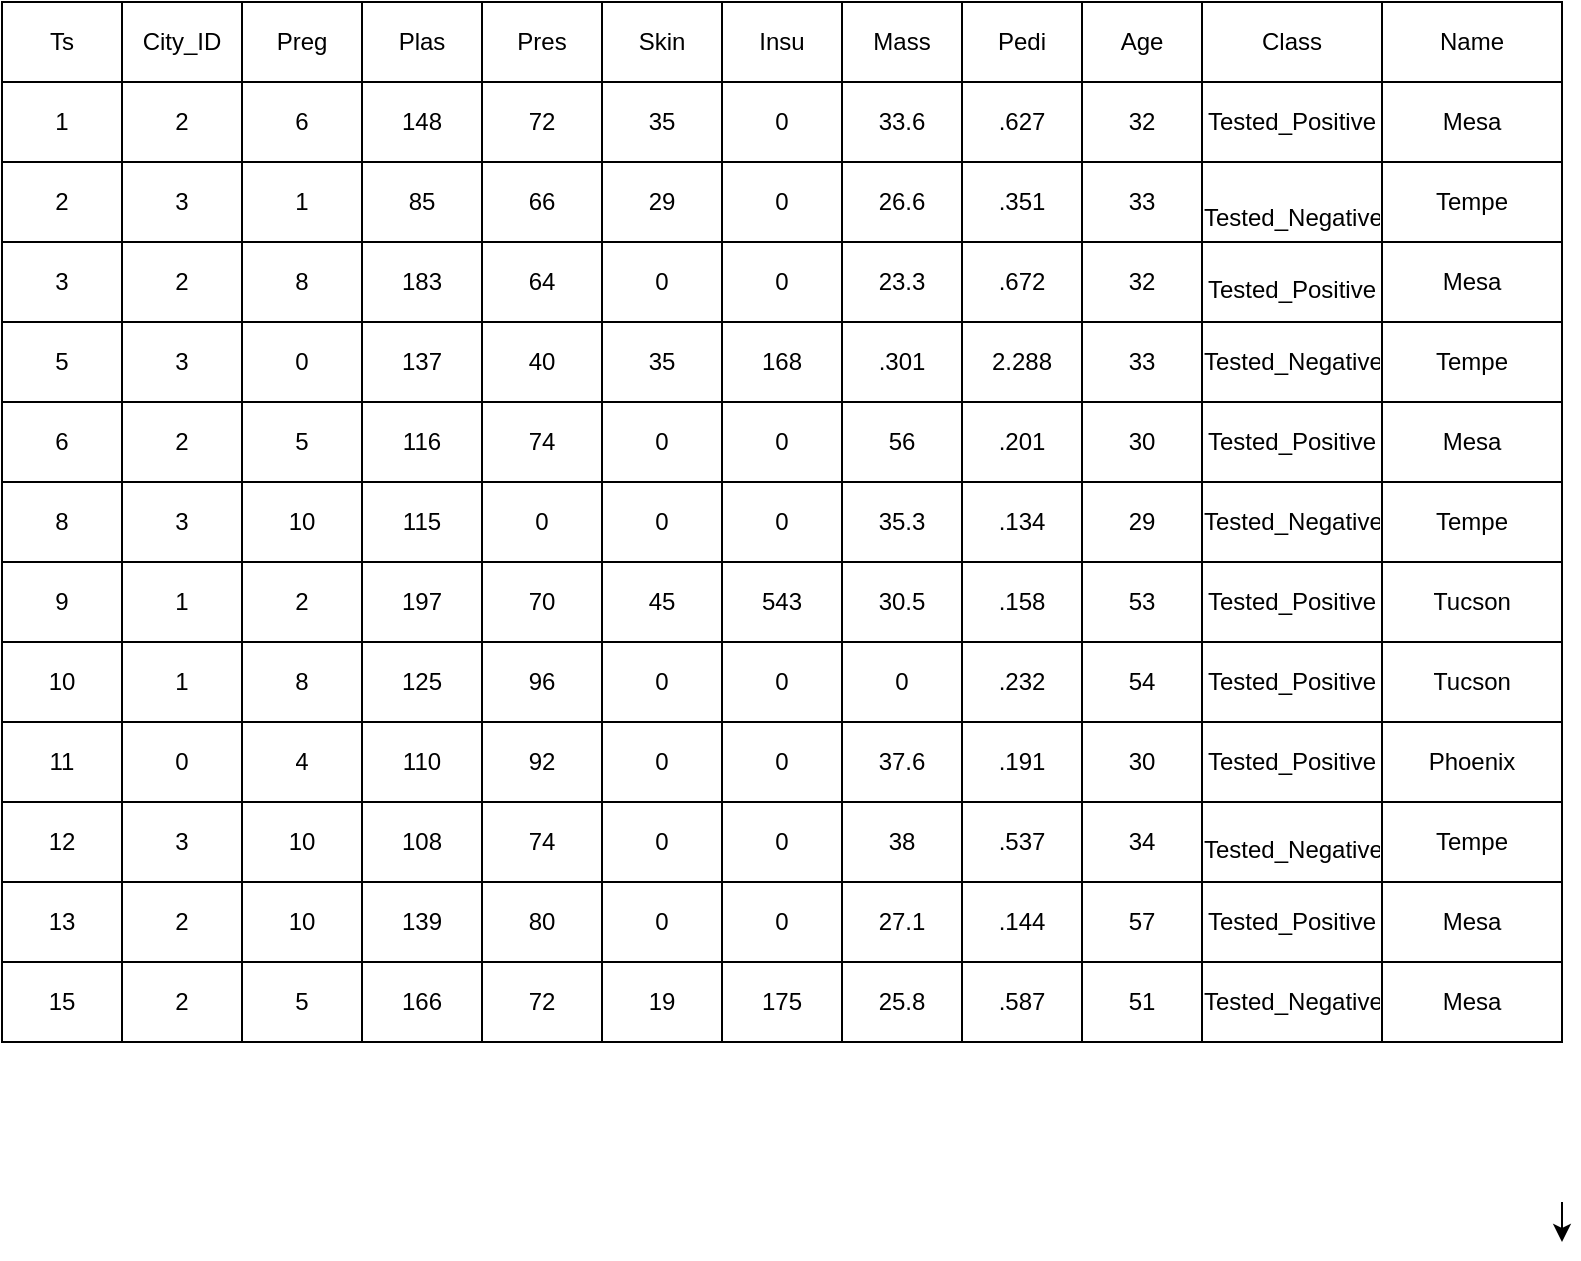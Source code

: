 <mxfile version="13.7.4" type="github">
  <diagram id="6F67V6D0bh5tr_LGvf85" name="Page-1">
    <mxGraphModel dx="1233" dy="1584" grid="1" gridSize="10" guides="1" tooltips="1" connect="1" arrows="1" fold="1" page="1" pageScale="1" pageWidth="850" pageHeight="1100" math="0" shadow="0">
      <root>
        <mxCell id="0" />
        <mxCell id="1" parent="0" />
        <mxCell id="w2Qe7kxGpmMovoDT2d9R-224" value="" style="shape=table;html=1;whiteSpace=wrap;startSize=0;container=1;collapsible=0;childLayout=tableLayout;" vertex="1" parent="1">
          <mxGeometry x="10" y="-130" width="780" height="520" as="geometry" />
        </mxCell>
        <mxCell id="w2Qe7kxGpmMovoDT2d9R-225" value="" style="shape=partialRectangle;html=1;whiteSpace=wrap;collapsible=0;dropTarget=0;pointerEvents=0;fillColor=none;top=0;left=0;bottom=0;right=0;points=[[0,0.5],[1,0.5]];portConstraint=eastwest;" vertex="1" parent="w2Qe7kxGpmMovoDT2d9R-224">
          <mxGeometry width="780" height="40" as="geometry" />
        </mxCell>
        <mxCell id="w2Qe7kxGpmMovoDT2d9R-226" value="Ts" style="shape=partialRectangle;html=1;whiteSpace=wrap;connectable=0;overflow=hidden;fillColor=none;top=0;left=0;bottom=0;right=0;" vertex="1" parent="w2Qe7kxGpmMovoDT2d9R-225">
          <mxGeometry width="60" height="40" as="geometry" />
        </mxCell>
        <mxCell id="w2Qe7kxGpmMovoDT2d9R-227" value="City_ID" style="shape=partialRectangle;html=1;whiteSpace=wrap;connectable=0;overflow=hidden;fillColor=none;top=0;left=0;bottom=0;right=0;" vertex="1" parent="w2Qe7kxGpmMovoDT2d9R-225">
          <mxGeometry x="60" width="60" height="40" as="geometry" />
        </mxCell>
        <mxCell id="w2Qe7kxGpmMovoDT2d9R-228" value="Preg" style="shape=partialRectangle;html=1;whiteSpace=wrap;connectable=0;overflow=hidden;fillColor=none;top=0;left=0;bottom=0;right=0;" vertex="1" parent="w2Qe7kxGpmMovoDT2d9R-225">
          <mxGeometry x="120" width="60" height="40" as="geometry" />
        </mxCell>
        <mxCell id="w2Qe7kxGpmMovoDT2d9R-229" value="Plas" style="shape=partialRectangle;html=1;whiteSpace=wrap;connectable=0;overflow=hidden;fillColor=none;top=0;left=0;bottom=0;right=0;" vertex="1" parent="w2Qe7kxGpmMovoDT2d9R-225">
          <mxGeometry x="180" width="60" height="40" as="geometry" />
        </mxCell>
        <mxCell id="w2Qe7kxGpmMovoDT2d9R-230" value="Pres" style="shape=partialRectangle;html=1;whiteSpace=wrap;connectable=0;overflow=hidden;fillColor=none;top=0;left=0;bottom=0;right=0;" vertex="1" parent="w2Qe7kxGpmMovoDT2d9R-225">
          <mxGeometry x="240" width="60" height="40" as="geometry" />
        </mxCell>
        <mxCell id="w2Qe7kxGpmMovoDT2d9R-231" value="Skin" style="shape=partialRectangle;html=1;whiteSpace=wrap;connectable=0;overflow=hidden;fillColor=none;top=0;left=0;bottom=0;right=0;" vertex="1" parent="w2Qe7kxGpmMovoDT2d9R-225">
          <mxGeometry x="300" width="60" height="40" as="geometry" />
        </mxCell>
        <mxCell id="w2Qe7kxGpmMovoDT2d9R-232" value="Insu" style="shape=partialRectangle;html=1;whiteSpace=wrap;connectable=0;overflow=hidden;fillColor=none;top=0;left=0;bottom=0;right=0;" vertex="1" parent="w2Qe7kxGpmMovoDT2d9R-225">
          <mxGeometry x="360" width="60" height="40" as="geometry" />
        </mxCell>
        <mxCell id="w2Qe7kxGpmMovoDT2d9R-233" value="Mass" style="shape=partialRectangle;html=1;whiteSpace=wrap;connectable=0;overflow=hidden;fillColor=none;top=0;left=0;bottom=0;right=0;" vertex="1" parent="w2Qe7kxGpmMovoDT2d9R-225">
          <mxGeometry x="420" width="60" height="40" as="geometry" />
        </mxCell>
        <mxCell id="w2Qe7kxGpmMovoDT2d9R-234" value="Pedi" style="shape=partialRectangle;html=1;whiteSpace=wrap;connectable=0;overflow=hidden;fillColor=none;top=0;left=0;bottom=0;right=0;" vertex="1" parent="w2Qe7kxGpmMovoDT2d9R-225">
          <mxGeometry x="480" width="60" height="40" as="geometry" />
        </mxCell>
        <mxCell id="w2Qe7kxGpmMovoDT2d9R-235" value="Age" style="shape=partialRectangle;html=1;whiteSpace=wrap;connectable=0;overflow=hidden;fillColor=none;top=0;left=0;bottom=0;right=0;" vertex="1" parent="w2Qe7kxGpmMovoDT2d9R-225">
          <mxGeometry x="540" width="60" height="40" as="geometry" />
        </mxCell>
        <mxCell id="w2Qe7kxGpmMovoDT2d9R-236" value="Class" style="shape=partialRectangle;html=1;whiteSpace=wrap;connectable=0;overflow=hidden;fillColor=none;top=0;left=0;bottom=0;right=0;" vertex="1" parent="w2Qe7kxGpmMovoDT2d9R-225">
          <mxGeometry x="600" width="90" height="40" as="geometry" />
        </mxCell>
        <mxCell id="w2Qe7kxGpmMovoDT2d9R-417" value="Name" style="shape=partialRectangle;html=1;whiteSpace=wrap;connectable=0;overflow=hidden;fillColor=none;top=0;left=0;bottom=0;right=0;" vertex="1" parent="w2Qe7kxGpmMovoDT2d9R-225">
          <mxGeometry x="690" width="90" height="40" as="geometry" />
        </mxCell>
        <mxCell id="w2Qe7kxGpmMovoDT2d9R-249" value="" style="shape=partialRectangle;html=1;whiteSpace=wrap;collapsible=0;dropTarget=0;pointerEvents=0;fillColor=none;top=0;left=0;bottom=0;right=0;points=[[0,0.5],[1,0.5]];portConstraint=eastwest;" vertex="1" parent="w2Qe7kxGpmMovoDT2d9R-224">
          <mxGeometry y="40" width="780" height="40" as="geometry" />
        </mxCell>
        <mxCell id="w2Qe7kxGpmMovoDT2d9R-250" value="1" style="shape=partialRectangle;html=1;whiteSpace=wrap;connectable=0;overflow=hidden;fillColor=none;top=0;left=0;bottom=0;right=0;" vertex="1" parent="w2Qe7kxGpmMovoDT2d9R-249">
          <mxGeometry width="60" height="40" as="geometry" />
        </mxCell>
        <mxCell id="w2Qe7kxGpmMovoDT2d9R-251" value="2" style="shape=partialRectangle;html=1;whiteSpace=wrap;connectable=0;overflow=hidden;fillColor=none;top=0;left=0;bottom=0;right=0;" vertex="1" parent="w2Qe7kxGpmMovoDT2d9R-249">
          <mxGeometry x="60" width="60" height="40" as="geometry" />
        </mxCell>
        <mxCell id="w2Qe7kxGpmMovoDT2d9R-252" value="6" style="shape=partialRectangle;html=1;whiteSpace=wrap;connectable=0;overflow=hidden;fillColor=none;top=0;left=0;bottom=0;right=0;" vertex="1" parent="w2Qe7kxGpmMovoDT2d9R-249">
          <mxGeometry x="120" width="60" height="40" as="geometry" />
        </mxCell>
        <mxCell id="w2Qe7kxGpmMovoDT2d9R-253" value="148" style="shape=partialRectangle;html=1;whiteSpace=wrap;connectable=0;overflow=hidden;fillColor=none;top=0;left=0;bottom=0;right=0;" vertex="1" parent="w2Qe7kxGpmMovoDT2d9R-249">
          <mxGeometry x="180" width="60" height="40" as="geometry" />
        </mxCell>
        <mxCell id="w2Qe7kxGpmMovoDT2d9R-254" value="72" style="shape=partialRectangle;html=1;whiteSpace=wrap;connectable=0;overflow=hidden;fillColor=none;top=0;left=0;bottom=0;right=0;" vertex="1" parent="w2Qe7kxGpmMovoDT2d9R-249">
          <mxGeometry x="240" width="60" height="40" as="geometry" />
        </mxCell>
        <mxCell id="w2Qe7kxGpmMovoDT2d9R-255" value="35" style="shape=partialRectangle;html=1;whiteSpace=wrap;connectable=0;overflow=hidden;fillColor=none;top=0;left=0;bottom=0;right=0;" vertex="1" parent="w2Qe7kxGpmMovoDT2d9R-249">
          <mxGeometry x="300" width="60" height="40" as="geometry" />
        </mxCell>
        <mxCell id="w2Qe7kxGpmMovoDT2d9R-256" value="0" style="shape=partialRectangle;html=1;whiteSpace=wrap;connectable=0;overflow=hidden;fillColor=none;top=0;left=0;bottom=0;right=0;" vertex="1" parent="w2Qe7kxGpmMovoDT2d9R-249">
          <mxGeometry x="360" width="60" height="40" as="geometry" />
        </mxCell>
        <mxCell id="w2Qe7kxGpmMovoDT2d9R-257" value="33.6" style="shape=partialRectangle;html=1;whiteSpace=wrap;connectable=0;overflow=hidden;fillColor=none;top=0;left=0;bottom=0;right=0;" vertex="1" parent="w2Qe7kxGpmMovoDT2d9R-249">
          <mxGeometry x="420" width="60" height="40" as="geometry" />
        </mxCell>
        <mxCell id="w2Qe7kxGpmMovoDT2d9R-258" value=".627" style="shape=partialRectangle;html=1;whiteSpace=wrap;connectable=0;overflow=hidden;fillColor=none;top=0;left=0;bottom=0;right=0;" vertex="1" parent="w2Qe7kxGpmMovoDT2d9R-249">
          <mxGeometry x="480" width="60" height="40" as="geometry" />
        </mxCell>
        <mxCell id="w2Qe7kxGpmMovoDT2d9R-259" value="32" style="shape=partialRectangle;html=1;whiteSpace=wrap;connectable=0;overflow=hidden;fillColor=none;top=0;left=0;bottom=0;right=0;" vertex="1" parent="w2Qe7kxGpmMovoDT2d9R-249">
          <mxGeometry x="540" width="60" height="40" as="geometry" />
        </mxCell>
        <mxCell id="w2Qe7kxGpmMovoDT2d9R-260" value="Tested_Positive" style="shape=partialRectangle;html=1;whiteSpace=wrap;connectable=0;overflow=hidden;fillColor=none;top=0;left=0;bottom=0;right=0;" vertex="1" parent="w2Qe7kxGpmMovoDT2d9R-249">
          <mxGeometry x="600" width="90" height="40" as="geometry" />
        </mxCell>
        <mxCell id="w2Qe7kxGpmMovoDT2d9R-418" value="Mesa" style="shape=partialRectangle;html=1;whiteSpace=wrap;connectable=0;overflow=hidden;fillColor=none;top=0;left=0;bottom=0;right=0;" vertex="1" parent="w2Qe7kxGpmMovoDT2d9R-249">
          <mxGeometry x="690" width="90" height="40" as="geometry" />
        </mxCell>
        <mxCell id="w2Qe7kxGpmMovoDT2d9R-237" value="" style="shape=partialRectangle;html=1;whiteSpace=wrap;collapsible=0;dropTarget=0;pointerEvents=0;fillColor=none;top=0;left=0;bottom=0;right=0;points=[[0,0.5],[1,0.5]];portConstraint=eastwest;" vertex="1" parent="w2Qe7kxGpmMovoDT2d9R-224">
          <mxGeometry y="80" width="780" height="40" as="geometry" />
        </mxCell>
        <mxCell id="w2Qe7kxGpmMovoDT2d9R-238" value="2" style="shape=partialRectangle;html=1;whiteSpace=wrap;connectable=0;overflow=hidden;fillColor=none;top=0;left=0;bottom=0;right=0;" vertex="1" parent="w2Qe7kxGpmMovoDT2d9R-237">
          <mxGeometry width="60" height="40" as="geometry" />
        </mxCell>
        <mxCell id="w2Qe7kxGpmMovoDT2d9R-239" value="3" style="shape=partialRectangle;html=1;whiteSpace=wrap;connectable=0;overflow=hidden;fillColor=none;top=0;left=0;bottom=0;right=0;" vertex="1" parent="w2Qe7kxGpmMovoDT2d9R-237">
          <mxGeometry x="60" width="60" height="40" as="geometry" />
        </mxCell>
        <mxCell id="w2Qe7kxGpmMovoDT2d9R-240" value="1" style="shape=partialRectangle;html=1;whiteSpace=wrap;connectable=0;overflow=hidden;fillColor=none;top=0;left=0;bottom=0;right=0;" vertex="1" parent="w2Qe7kxGpmMovoDT2d9R-237">
          <mxGeometry x="120" width="60" height="40" as="geometry" />
        </mxCell>
        <mxCell id="w2Qe7kxGpmMovoDT2d9R-241" value="85" style="shape=partialRectangle;html=1;whiteSpace=wrap;connectable=0;overflow=hidden;fillColor=none;top=0;left=0;bottom=0;right=0;" vertex="1" parent="w2Qe7kxGpmMovoDT2d9R-237">
          <mxGeometry x="180" width="60" height="40" as="geometry" />
        </mxCell>
        <mxCell id="w2Qe7kxGpmMovoDT2d9R-242" value="66" style="shape=partialRectangle;html=1;whiteSpace=wrap;connectable=0;overflow=hidden;fillColor=none;top=0;left=0;bottom=0;right=0;" vertex="1" parent="w2Qe7kxGpmMovoDT2d9R-237">
          <mxGeometry x="240" width="60" height="40" as="geometry" />
        </mxCell>
        <mxCell id="w2Qe7kxGpmMovoDT2d9R-243" value="29" style="shape=partialRectangle;html=1;whiteSpace=wrap;connectable=0;overflow=hidden;fillColor=none;top=0;left=0;bottom=0;right=0;" vertex="1" parent="w2Qe7kxGpmMovoDT2d9R-237">
          <mxGeometry x="300" width="60" height="40" as="geometry" />
        </mxCell>
        <mxCell id="w2Qe7kxGpmMovoDT2d9R-244" value="0" style="shape=partialRectangle;html=1;whiteSpace=wrap;connectable=0;overflow=hidden;fillColor=none;top=0;left=0;bottom=0;right=0;" vertex="1" parent="w2Qe7kxGpmMovoDT2d9R-237">
          <mxGeometry x="360" width="60" height="40" as="geometry" />
        </mxCell>
        <mxCell id="w2Qe7kxGpmMovoDT2d9R-245" value="26.6" style="shape=partialRectangle;html=1;whiteSpace=wrap;connectable=0;overflow=hidden;fillColor=none;top=0;left=0;bottom=0;right=0;" vertex="1" parent="w2Qe7kxGpmMovoDT2d9R-237">
          <mxGeometry x="420" width="60" height="40" as="geometry" />
        </mxCell>
        <mxCell id="w2Qe7kxGpmMovoDT2d9R-246" value=".351" style="shape=partialRectangle;html=1;whiteSpace=wrap;connectable=0;overflow=hidden;fillColor=none;top=0;left=0;bottom=0;right=0;" vertex="1" parent="w2Qe7kxGpmMovoDT2d9R-237">
          <mxGeometry x="480" width="60" height="40" as="geometry" />
        </mxCell>
        <mxCell id="w2Qe7kxGpmMovoDT2d9R-247" value="33" style="shape=partialRectangle;html=1;whiteSpace=wrap;connectable=0;overflow=hidden;fillColor=none;top=0;left=0;bottom=0;right=0;" vertex="1" parent="w2Qe7kxGpmMovoDT2d9R-237">
          <mxGeometry x="540" width="60" height="40" as="geometry" />
        </mxCell>
        <mxCell id="w2Qe7kxGpmMovoDT2d9R-248" value="&lt;br&gt;Tested_Negative&lt;br&gt;" style="shape=partialRectangle;html=1;whiteSpace=wrap;connectable=0;overflow=hidden;fillColor=none;top=0;left=0;bottom=0;right=0;" vertex="1" parent="w2Qe7kxGpmMovoDT2d9R-237">
          <mxGeometry x="600" width="90" height="40" as="geometry" />
        </mxCell>
        <mxCell id="w2Qe7kxGpmMovoDT2d9R-419" value="Tempe" style="shape=partialRectangle;html=1;whiteSpace=wrap;connectable=0;overflow=hidden;fillColor=none;top=0;left=0;bottom=0;right=0;" vertex="1" parent="w2Qe7kxGpmMovoDT2d9R-237">
          <mxGeometry x="690" width="90" height="40" as="geometry" />
        </mxCell>
        <mxCell id="w2Qe7kxGpmMovoDT2d9R-261" value="" style="shape=partialRectangle;html=1;whiteSpace=wrap;collapsible=0;dropTarget=0;pointerEvents=0;fillColor=none;top=0;left=0;bottom=0;right=0;points=[[0,0.5],[1,0.5]];portConstraint=eastwest;" vertex="1" parent="w2Qe7kxGpmMovoDT2d9R-224">
          <mxGeometry y="120" width="780" height="40" as="geometry" />
        </mxCell>
        <mxCell id="w2Qe7kxGpmMovoDT2d9R-262" value="3" style="shape=partialRectangle;html=1;whiteSpace=wrap;connectable=0;overflow=hidden;fillColor=none;top=0;left=0;bottom=0;right=0;" vertex="1" parent="w2Qe7kxGpmMovoDT2d9R-261">
          <mxGeometry width="60" height="40" as="geometry" />
        </mxCell>
        <mxCell id="w2Qe7kxGpmMovoDT2d9R-263" value="2" style="shape=partialRectangle;html=1;whiteSpace=wrap;connectable=0;overflow=hidden;fillColor=none;top=0;left=0;bottom=0;right=0;" vertex="1" parent="w2Qe7kxGpmMovoDT2d9R-261">
          <mxGeometry x="60" width="60" height="40" as="geometry" />
        </mxCell>
        <mxCell id="w2Qe7kxGpmMovoDT2d9R-264" value="8" style="shape=partialRectangle;html=1;whiteSpace=wrap;connectable=0;overflow=hidden;fillColor=none;top=0;left=0;bottom=0;right=0;" vertex="1" parent="w2Qe7kxGpmMovoDT2d9R-261">
          <mxGeometry x="120" width="60" height="40" as="geometry" />
        </mxCell>
        <mxCell id="w2Qe7kxGpmMovoDT2d9R-265" value="183" style="shape=partialRectangle;html=1;whiteSpace=wrap;connectable=0;overflow=hidden;fillColor=none;top=0;left=0;bottom=0;right=0;" vertex="1" parent="w2Qe7kxGpmMovoDT2d9R-261">
          <mxGeometry x="180" width="60" height="40" as="geometry" />
        </mxCell>
        <mxCell id="w2Qe7kxGpmMovoDT2d9R-266" value="64" style="shape=partialRectangle;html=1;whiteSpace=wrap;connectable=0;overflow=hidden;fillColor=none;top=0;left=0;bottom=0;right=0;" vertex="1" parent="w2Qe7kxGpmMovoDT2d9R-261">
          <mxGeometry x="240" width="60" height="40" as="geometry" />
        </mxCell>
        <mxCell id="w2Qe7kxGpmMovoDT2d9R-267" value="0" style="shape=partialRectangle;html=1;whiteSpace=wrap;connectable=0;overflow=hidden;fillColor=none;top=0;left=0;bottom=0;right=0;" vertex="1" parent="w2Qe7kxGpmMovoDT2d9R-261">
          <mxGeometry x="300" width="60" height="40" as="geometry" />
        </mxCell>
        <mxCell id="w2Qe7kxGpmMovoDT2d9R-268" value="0" style="shape=partialRectangle;html=1;whiteSpace=wrap;connectable=0;overflow=hidden;fillColor=none;top=0;left=0;bottom=0;right=0;" vertex="1" parent="w2Qe7kxGpmMovoDT2d9R-261">
          <mxGeometry x="360" width="60" height="40" as="geometry" />
        </mxCell>
        <mxCell id="w2Qe7kxGpmMovoDT2d9R-269" value="23.3" style="shape=partialRectangle;html=1;whiteSpace=wrap;connectable=0;overflow=hidden;fillColor=none;top=0;left=0;bottom=0;right=0;" vertex="1" parent="w2Qe7kxGpmMovoDT2d9R-261">
          <mxGeometry x="420" width="60" height="40" as="geometry" />
        </mxCell>
        <mxCell id="w2Qe7kxGpmMovoDT2d9R-270" value=".672" style="shape=partialRectangle;html=1;whiteSpace=wrap;connectable=0;overflow=hidden;fillColor=none;top=0;left=0;bottom=0;right=0;" vertex="1" parent="w2Qe7kxGpmMovoDT2d9R-261">
          <mxGeometry x="480" width="60" height="40" as="geometry" />
        </mxCell>
        <mxCell id="w2Qe7kxGpmMovoDT2d9R-271" value="32" style="shape=partialRectangle;html=1;whiteSpace=wrap;connectable=0;overflow=hidden;fillColor=none;top=0;left=0;bottom=0;right=0;" vertex="1" parent="w2Qe7kxGpmMovoDT2d9R-261">
          <mxGeometry x="540" width="60" height="40" as="geometry" />
        </mxCell>
        <mxCell id="w2Qe7kxGpmMovoDT2d9R-272" value="&#xa;Tested_Positive&#xa;&#xa;" style="shape=partialRectangle;html=1;whiteSpace=wrap;connectable=0;overflow=hidden;fillColor=none;top=0;left=0;bottom=0;right=0;" vertex="1" parent="w2Qe7kxGpmMovoDT2d9R-261">
          <mxGeometry x="600" width="90" height="40" as="geometry" />
        </mxCell>
        <mxCell id="w2Qe7kxGpmMovoDT2d9R-420" value="Mesa" style="shape=partialRectangle;html=1;whiteSpace=wrap;connectable=0;overflow=hidden;fillColor=none;top=0;left=0;bottom=0;right=0;" vertex="1" parent="w2Qe7kxGpmMovoDT2d9R-261">
          <mxGeometry x="690" width="90" height="40" as="geometry" />
        </mxCell>
        <mxCell id="w2Qe7kxGpmMovoDT2d9R-273" style="shape=partialRectangle;html=1;whiteSpace=wrap;collapsible=0;dropTarget=0;pointerEvents=0;fillColor=none;top=0;left=0;bottom=0;right=0;points=[[0,0.5],[1,0.5]];portConstraint=eastwest;" vertex="1" parent="w2Qe7kxGpmMovoDT2d9R-224">
          <mxGeometry y="160" width="780" height="40" as="geometry" />
        </mxCell>
        <mxCell id="w2Qe7kxGpmMovoDT2d9R-274" value="5" style="shape=partialRectangle;html=1;whiteSpace=wrap;connectable=0;overflow=hidden;fillColor=none;top=0;left=0;bottom=0;right=0;" vertex="1" parent="w2Qe7kxGpmMovoDT2d9R-273">
          <mxGeometry width="60" height="40" as="geometry" />
        </mxCell>
        <mxCell id="w2Qe7kxGpmMovoDT2d9R-275" value="3" style="shape=partialRectangle;html=1;whiteSpace=wrap;connectable=0;overflow=hidden;fillColor=none;top=0;left=0;bottom=0;right=0;" vertex="1" parent="w2Qe7kxGpmMovoDT2d9R-273">
          <mxGeometry x="60" width="60" height="40" as="geometry" />
        </mxCell>
        <mxCell id="w2Qe7kxGpmMovoDT2d9R-276" value="0" style="shape=partialRectangle;html=1;whiteSpace=wrap;connectable=0;overflow=hidden;fillColor=none;top=0;left=0;bottom=0;right=0;" vertex="1" parent="w2Qe7kxGpmMovoDT2d9R-273">
          <mxGeometry x="120" width="60" height="40" as="geometry" />
        </mxCell>
        <mxCell id="w2Qe7kxGpmMovoDT2d9R-277" value="137" style="shape=partialRectangle;html=1;whiteSpace=wrap;connectable=0;overflow=hidden;fillColor=none;top=0;left=0;bottom=0;right=0;" vertex="1" parent="w2Qe7kxGpmMovoDT2d9R-273">
          <mxGeometry x="180" width="60" height="40" as="geometry" />
        </mxCell>
        <mxCell id="w2Qe7kxGpmMovoDT2d9R-278" value="40" style="shape=partialRectangle;html=1;whiteSpace=wrap;connectable=0;overflow=hidden;fillColor=none;top=0;left=0;bottom=0;right=0;" vertex="1" parent="w2Qe7kxGpmMovoDT2d9R-273">
          <mxGeometry x="240" width="60" height="40" as="geometry" />
        </mxCell>
        <mxCell id="w2Qe7kxGpmMovoDT2d9R-279" value="35" style="shape=partialRectangle;html=1;whiteSpace=wrap;connectable=0;overflow=hidden;fillColor=none;top=0;left=0;bottom=0;right=0;" vertex="1" parent="w2Qe7kxGpmMovoDT2d9R-273">
          <mxGeometry x="300" width="60" height="40" as="geometry" />
        </mxCell>
        <mxCell id="w2Qe7kxGpmMovoDT2d9R-280" value="168" style="shape=partialRectangle;html=1;whiteSpace=wrap;connectable=0;overflow=hidden;fillColor=none;top=0;left=0;bottom=0;right=0;" vertex="1" parent="w2Qe7kxGpmMovoDT2d9R-273">
          <mxGeometry x="360" width="60" height="40" as="geometry" />
        </mxCell>
        <mxCell id="w2Qe7kxGpmMovoDT2d9R-281" value=".301" style="shape=partialRectangle;html=1;whiteSpace=wrap;connectable=0;overflow=hidden;fillColor=none;top=0;left=0;bottom=0;right=0;" vertex="1" parent="w2Qe7kxGpmMovoDT2d9R-273">
          <mxGeometry x="420" width="60" height="40" as="geometry" />
        </mxCell>
        <mxCell id="w2Qe7kxGpmMovoDT2d9R-282" value="2.288" style="shape=partialRectangle;html=1;whiteSpace=wrap;connectable=0;overflow=hidden;fillColor=none;top=0;left=0;bottom=0;right=0;" vertex="1" parent="w2Qe7kxGpmMovoDT2d9R-273">
          <mxGeometry x="480" width="60" height="40" as="geometry" />
        </mxCell>
        <mxCell id="w2Qe7kxGpmMovoDT2d9R-283" value="33" style="shape=partialRectangle;html=1;whiteSpace=wrap;connectable=0;overflow=hidden;fillColor=none;top=0;left=0;bottom=0;right=0;" vertex="1" parent="w2Qe7kxGpmMovoDT2d9R-273">
          <mxGeometry x="540" width="60" height="40" as="geometry" />
        </mxCell>
        <mxCell id="w2Qe7kxGpmMovoDT2d9R-284" value="Tested_Negative" style="shape=partialRectangle;html=1;whiteSpace=wrap;connectable=0;overflow=hidden;fillColor=none;top=0;left=0;bottom=0;right=0;" vertex="1" parent="w2Qe7kxGpmMovoDT2d9R-273">
          <mxGeometry x="600" width="90" height="40" as="geometry" />
        </mxCell>
        <mxCell id="w2Qe7kxGpmMovoDT2d9R-421" value="Tempe" style="shape=partialRectangle;html=1;whiteSpace=wrap;connectable=0;overflow=hidden;fillColor=none;top=0;left=0;bottom=0;right=0;" vertex="1" parent="w2Qe7kxGpmMovoDT2d9R-273">
          <mxGeometry x="690" width="90" height="40" as="geometry" />
        </mxCell>
        <mxCell id="w2Qe7kxGpmMovoDT2d9R-285" style="shape=partialRectangle;html=1;whiteSpace=wrap;collapsible=0;dropTarget=0;pointerEvents=0;fillColor=none;top=0;left=0;bottom=0;right=0;points=[[0,0.5],[1,0.5]];portConstraint=eastwest;" vertex="1" parent="w2Qe7kxGpmMovoDT2d9R-224">
          <mxGeometry y="200" width="780" height="40" as="geometry" />
        </mxCell>
        <mxCell id="w2Qe7kxGpmMovoDT2d9R-286" value="6" style="shape=partialRectangle;html=1;whiteSpace=wrap;connectable=0;overflow=hidden;fillColor=none;top=0;left=0;bottom=0;right=0;" vertex="1" parent="w2Qe7kxGpmMovoDT2d9R-285">
          <mxGeometry width="60" height="40" as="geometry" />
        </mxCell>
        <mxCell id="w2Qe7kxGpmMovoDT2d9R-287" value="2" style="shape=partialRectangle;html=1;whiteSpace=wrap;connectable=0;overflow=hidden;fillColor=none;top=0;left=0;bottom=0;right=0;" vertex="1" parent="w2Qe7kxGpmMovoDT2d9R-285">
          <mxGeometry x="60" width="60" height="40" as="geometry" />
        </mxCell>
        <mxCell id="w2Qe7kxGpmMovoDT2d9R-288" value="5" style="shape=partialRectangle;html=1;whiteSpace=wrap;connectable=0;overflow=hidden;fillColor=none;top=0;left=0;bottom=0;right=0;" vertex="1" parent="w2Qe7kxGpmMovoDT2d9R-285">
          <mxGeometry x="120" width="60" height="40" as="geometry" />
        </mxCell>
        <mxCell id="w2Qe7kxGpmMovoDT2d9R-289" value="116" style="shape=partialRectangle;html=1;whiteSpace=wrap;connectable=0;overflow=hidden;fillColor=none;top=0;left=0;bottom=0;right=0;" vertex="1" parent="w2Qe7kxGpmMovoDT2d9R-285">
          <mxGeometry x="180" width="60" height="40" as="geometry" />
        </mxCell>
        <mxCell id="w2Qe7kxGpmMovoDT2d9R-290" value="74" style="shape=partialRectangle;html=1;whiteSpace=wrap;connectable=0;overflow=hidden;fillColor=none;top=0;left=0;bottom=0;right=0;" vertex="1" parent="w2Qe7kxGpmMovoDT2d9R-285">
          <mxGeometry x="240" width="60" height="40" as="geometry" />
        </mxCell>
        <mxCell id="w2Qe7kxGpmMovoDT2d9R-291" value="0" style="shape=partialRectangle;html=1;whiteSpace=wrap;connectable=0;overflow=hidden;fillColor=none;top=0;left=0;bottom=0;right=0;" vertex="1" parent="w2Qe7kxGpmMovoDT2d9R-285">
          <mxGeometry x="300" width="60" height="40" as="geometry" />
        </mxCell>
        <mxCell id="w2Qe7kxGpmMovoDT2d9R-292" value="0" style="shape=partialRectangle;html=1;whiteSpace=wrap;connectable=0;overflow=hidden;fillColor=none;top=0;left=0;bottom=0;right=0;" vertex="1" parent="w2Qe7kxGpmMovoDT2d9R-285">
          <mxGeometry x="360" width="60" height="40" as="geometry" />
        </mxCell>
        <mxCell id="w2Qe7kxGpmMovoDT2d9R-293" value="56" style="shape=partialRectangle;html=1;whiteSpace=wrap;connectable=0;overflow=hidden;fillColor=none;top=0;left=0;bottom=0;right=0;" vertex="1" parent="w2Qe7kxGpmMovoDT2d9R-285">
          <mxGeometry x="420" width="60" height="40" as="geometry" />
        </mxCell>
        <mxCell id="w2Qe7kxGpmMovoDT2d9R-294" value=".201" style="shape=partialRectangle;html=1;whiteSpace=wrap;connectable=0;overflow=hidden;fillColor=none;top=0;left=0;bottom=0;right=0;" vertex="1" parent="w2Qe7kxGpmMovoDT2d9R-285">
          <mxGeometry x="480" width="60" height="40" as="geometry" />
        </mxCell>
        <mxCell id="w2Qe7kxGpmMovoDT2d9R-295" value="30" style="shape=partialRectangle;html=1;whiteSpace=wrap;connectable=0;overflow=hidden;fillColor=none;top=0;left=0;bottom=0;right=0;" vertex="1" parent="w2Qe7kxGpmMovoDT2d9R-285">
          <mxGeometry x="540" width="60" height="40" as="geometry" />
        </mxCell>
        <mxCell id="w2Qe7kxGpmMovoDT2d9R-296" value="Tested_Positive" style="shape=partialRectangle;html=1;whiteSpace=wrap;connectable=0;overflow=hidden;fillColor=none;top=0;left=0;bottom=0;right=0;" vertex="1" parent="w2Qe7kxGpmMovoDT2d9R-285">
          <mxGeometry x="600" width="90" height="40" as="geometry" />
        </mxCell>
        <mxCell id="w2Qe7kxGpmMovoDT2d9R-422" value="Mesa" style="shape=partialRectangle;html=1;whiteSpace=wrap;connectable=0;overflow=hidden;fillColor=none;top=0;left=0;bottom=0;right=0;" vertex="1" parent="w2Qe7kxGpmMovoDT2d9R-285">
          <mxGeometry x="690" width="90" height="40" as="geometry" />
        </mxCell>
        <mxCell id="w2Qe7kxGpmMovoDT2d9R-297" style="shape=partialRectangle;html=1;whiteSpace=wrap;collapsible=0;dropTarget=0;pointerEvents=0;fillColor=none;top=0;left=0;bottom=0;right=0;points=[[0,0.5],[1,0.5]];portConstraint=eastwest;" vertex="1" parent="w2Qe7kxGpmMovoDT2d9R-224">
          <mxGeometry y="240" width="780" height="40" as="geometry" />
        </mxCell>
        <mxCell id="w2Qe7kxGpmMovoDT2d9R-298" value="8" style="shape=partialRectangle;html=1;whiteSpace=wrap;connectable=0;overflow=hidden;fillColor=none;top=0;left=0;bottom=0;right=0;" vertex="1" parent="w2Qe7kxGpmMovoDT2d9R-297">
          <mxGeometry width="60" height="40" as="geometry" />
        </mxCell>
        <mxCell id="w2Qe7kxGpmMovoDT2d9R-299" value="3" style="shape=partialRectangle;html=1;whiteSpace=wrap;connectable=0;overflow=hidden;fillColor=none;top=0;left=0;bottom=0;right=0;" vertex="1" parent="w2Qe7kxGpmMovoDT2d9R-297">
          <mxGeometry x="60" width="60" height="40" as="geometry" />
        </mxCell>
        <mxCell id="w2Qe7kxGpmMovoDT2d9R-300" value="10" style="shape=partialRectangle;html=1;whiteSpace=wrap;connectable=0;overflow=hidden;fillColor=none;top=0;left=0;bottom=0;right=0;" vertex="1" parent="w2Qe7kxGpmMovoDT2d9R-297">
          <mxGeometry x="120" width="60" height="40" as="geometry" />
        </mxCell>
        <mxCell id="w2Qe7kxGpmMovoDT2d9R-301" value="115" style="shape=partialRectangle;html=1;whiteSpace=wrap;connectable=0;overflow=hidden;fillColor=none;top=0;left=0;bottom=0;right=0;" vertex="1" parent="w2Qe7kxGpmMovoDT2d9R-297">
          <mxGeometry x="180" width="60" height="40" as="geometry" />
        </mxCell>
        <mxCell id="w2Qe7kxGpmMovoDT2d9R-302" value="0" style="shape=partialRectangle;html=1;whiteSpace=wrap;connectable=0;overflow=hidden;fillColor=none;top=0;left=0;bottom=0;right=0;" vertex="1" parent="w2Qe7kxGpmMovoDT2d9R-297">
          <mxGeometry x="240" width="60" height="40" as="geometry" />
        </mxCell>
        <mxCell id="w2Qe7kxGpmMovoDT2d9R-303" value="0" style="shape=partialRectangle;html=1;whiteSpace=wrap;connectable=0;overflow=hidden;fillColor=none;top=0;left=0;bottom=0;right=0;" vertex="1" parent="w2Qe7kxGpmMovoDT2d9R-297">
          <mxGeometry x="300" width="60" height="40" as="geometry" />
        </mxCell>
        <mxCell id="w2Qe7kxGpmMovoDT2d9R-304" value="0" style="shape=partialRectangle;html=1;whiteSpace=wrap;connectable=0;overflow=hidden;fillColor=none;top=0;left=0;bottom=0;right=0;" vertex="1" parent="w2Qe7kxGpmMovoDT2d9R-297">
          <mxGeometry x="360" width="60" height="40" as="geometry" />
        </mxCell>
        <mxCell id="w2Qe7kxGpmMovoDT2d9R-305" value="35.3" style="shape=partialRectangle;html=1;whiteSpace=wrap;connectable=0;overflow=hidden;fillColor=none;top=0;left=0;bottom=0;right=0;" vertex="1" parent="w2Qe7kxGpmMovoDT2d9R-297">
          <mxGeometry x="420" width="60" height="40" as="geometry" />
        </mxCell>
        <mxCell id="w2Qe7kxGpmMovoDT2d9R-306" value=".134" style="shape=partialRectangle;html=1;whiteSpace=wrap;connectable=0;overflow=hidden;fillColor=none;top=0;left=0;bottom=0;right=0;" vertex="1" parent="w2Qe7kxGpmMovoDT2d9R-297">
          <mxGeometry x="480" width="60" height="40" as="geometry" />
        </mxCell>
        <mxCell id="w2Qe7kxGpmMovoDT2d9R-307" value="29" style="shape=partialRectangle;html=1;whiteSpace=wrap;connectable=0;overflow=hidden;fillColor=none;top=0;left=0;bottom=0;right=0;" vertex="1" parent="w2Qe7kxGpmMovoDT2d9R-297">
          <mxGeometry x="540" width="60" height="40" as="geometry" />
        </mxCell>
        <mxCell id="w2Qe7kxGpmMovoDT2d9R-308" value="Tested_Negative" style="shape=partialRectangle;html=1;whiteSpace=wrap;connectable=0;overflow=hidden;fillColor=none;top=0;left=0;bottom=0;right=0;" vertex="1" parent="w2Qe7kxGpmMovoDT2d9R-297">
          <mxGeometry x="600" width="90" height="40" as="geometry" />
        </mxCell>
        <mxCell id="w2Qe7kxGpmMovoDT2d9R-423" value="Tempe" style="shape=partialRectangle;html=1;whiteSpace=wrap;connectable=0;overflow=hidden;fillColor=none;top=0;left=0;bottom=0;right=0;" vertex="1" parent="w2Qe7kxGpmMovoDT2d9R-297">
          <mxGeometry x="690" width="90" height="40" as="geometry" />
        </mxCell>
        <mxCell id="w2Qe7kxGpmMovoDT2d9R-309" style="shape=partialRectangle;html=1;whiteSpace=wrap;collapsible=0;dropTarget=0;pointerEvents=0;fillColor=none;top=0;left=0;bottom=0;right=0;points=[[0,0.5],[1,0.5]];portConstraint=eastwest;" vertex="1" parent="w2Qe7kxGpmMovoDT2d9R-224">
          <mxGeometry y="280" width="780" height="40" as="geometry" />
        </mxCell>
        <mxCell id="w2Qe7kxGpmMovoDT2d9R-310" value="9" style="shape=partialRectangle;html=1;whiteSpace=wrap;connectable=0;overflow=hidden;fillColor=none;top=0;left=0;bottom=0;right=0;" vertex="1" parent="w2Qe7kxGpmMovoDT2d9R-309">
          <mxGeometry width="60" height="40" as="geometry" />
        </mxCell>
        <mxCell id="w2Qe7kxGpmMovoDT2d9R-311" value="1" style="shape=partialRectangle;html=1;whiteSpace=wrap;connectable=0;overflow=hidden;fillColor=none;top=0;left=0;bottom=0;right=0;" vertex="1" parent="w2Qe7kxGpmMovoDT2d9R-309">
          <mxGeometry x="60" width="60" height="40" as="geometry" />
        </mxCell>
        <mxCell id="w2Qe7kxGpmMovoDT2d9R-312" value="2" style="shape=partialRectangle;html=1;whiteSpace=wrap;connectable=0;overflow=hidden;fillColor=none;top=0;left=0;bottom=0;right=0;" vertex="1" parent="w2Qe7kxGpmMovoDT2d9R-309">
          <mxGeometry x="120" width="60" height="40" as="geometry" />
        </mxCell>
        <mxCell id="w2Qe7kxGpmMovoDT2d9R-313" value="197" style="shape=partialRectangle;html=1;whiteSpace=wrap;connectable=0;overflow=hidden;fillColor=none;top=0;left=0;bottom=0;right=0;" vertex="1" parent="w2Qe7kxGpmMovoDT2d9R-309">
          <mxGeometry x="180" width="60" height="40" as="geometry" />
        </mxCell>
        <mxCell id="w2Qe7kxGpmMovoDT2d9R-314" value="70" style="shape=partialRectangle;html=1;whiteSpace=wrap;connectable=0;overflow=hidden;fillColor=none;top=0;left=0;bottom=0;right=0;" vertex="1" parent="w2Qe7kxGpmMovoDT2d9R-309">
          <mxGeometry x="240" width="60" height="40" as="geometry" />
        </mxCell>
        <mxCell id="w2Qe7kxGpmMovoDT2d9R-315" value="45" style="shape=partialRectangle;html=1;whiteSpace=wrap;connectable=0;overflow=hidden;fillColor=none;top=0;left=0;bottom=0;right=0;" vertex="1" parent="w2Qe7kxGpmMovoDT2d9R-309">
          <mxGeometry x="300" width="60" height="40" as="geometry" />
        </mxCell>
        <mxCell id="w2Qe7kxGpmMovoDT2d9R-316" value="543" style="shape=partialRectangle;html=1;whiteSpace=wrap;connectable=0;overflow=hidden;fillColor=none;top=0;left=0;bottom=0;right=0;" vertex="1" parent="w2Qe7kxGpmMovoDT2d9R-309">
          <mxGeometry x="360" width="60" height="40" as="geometry" />
        </mxCell>
        <mxCell id="w2Qe7kxGpmMovoDT2d9R-317" value="30.5" style="shape=partialRectangle;html=1;whiteSpace=wrap;connectable=0;overflow=hidden;fillColor=none;top=0;left=0;bottom=0;right=0;" vertex="1" parent="w2Qe7kxGpmMovoDT2d9R-309">
          <mxGeometry x="420" width="60" height="40" as="geometry" />
        </mxCell>
        <mxCell id="w2Qe7kxGpmMovoDT2d9R-318" value=".158" style="shape=partialRectangle;html=1;whiteSpace=wrap;connectable=0;overflow=hidden;fillColor=none;top=0;left=0;bottom=0;right=0;" vertex="1" parent="w2Qe7kxGpmMovoDT2d9R-309">
          <mxGeometry x="480" width="60" height="40" as="geometry" />
        </mxCell>
        <mxCell id="w2Qe7kxGpmMovoDT2d9R-319" value="53" style="shape=partialRectangle;html=1;whiteSpace=wrap;connectable=0;overflow=hidden;fillColor=none;top=0;left=0;bottom=0;right=0;" vertex="1" parent="w2Qe7kxGpmMovoDT2d9R-309">
          <mxGeometry x="540" width="60" height="40" as="geometry" />
        </mxCell>
        <mxCell id="w2Qe7kxGpmMovoDT2d9R-320" value="Tested_Positive" style="shape=partialRectangle;html=1;whiteSpace=wrap;connectable=0;overflow=hidden;fillColor=none;top=0;left=0;bottom=0;right=0;" vertex="1" parent="w2Qe7kxGpmMovoDT2d9R-309">
          <mxGeometry x="600" width="90" height="40" as="geometry" />
        </mxCell>
        <mxCell id="w2Qe7kxGpmMovoDT2d9R-424" value="Tucson" style="shape=partialRectangle;html=1;whiteSpace=wrap;connectable=0;overflow=hidden;fillColor=none;top=0;left=0;bottom=0;right=0;" vertex="1" parent="w2Qe7kxGpmMovoDT2d9R-309">
          <mxGeometry x="690" width="90" height="40" as="geometry" />
        </mxCell>
        <mxCell id="w2Qe7kxGpmMovoDT2d9R-321" style="shape=partialRectangle;html=1;whiteSpace=wrap;collapsible=0;dropTarget=0;pointerEvents=0;fillColor=none;top=0;left=0;bottom=0;right=0;points=[[0,0.5],[1,0.5]];portConstraint=eastwest;" vertex="1" parent="w2Qe7kxGpmMovoDT2d9R-224">
          <mxGeometry y="320" width="780" height="40" as="geometry" />
        </mxCell>
        <mxCell id="w2Qe7kxGpmMovoDT2d9R-322" value="10" style="shape=partialRectangle;html=1;whiteSpace=wrap;connectable=0;overflow=hidden;fillColor=none;top=0;left=0;bottom=0;right=0;" vertex="1" parent="w2Qe7kxGpmMovoDT2d9R-321">
          <mxGeometry width="60" height="40" as="geometry" />
        </mxCell>
        <mxCell id="w2Qe7kxGpmMovoDT2d9R-323" value="1" style="shape=partialRectangle;html=1;whiteSpace=wrap;connectable=0;overflow=hidden;fillColor=none;top=0;left=0;bottom=0;right=0;" vertex="1" parent="w2Qe7kxGpmMovoDT2d9R-321">
          <mxGeometry x="60" width="60" height="40" as="geometry" />
        </mxCell>
        <mxCell id="w2Qe7kxGpmMovoDT2d9R-324" value="8" style="shape=partialRectangle;html=1;whiteSpace=wrap;connectable=0;overflow=hidden;fillColor=none;top=0;left=0;bottom=0;right=0;" vertex="1" parent="w2Qe7kxGpmMovoDT2d9R-321">
          <mxGeometry x="120" width="60" height="40" as="geometry" />
        </mxCell>
        <mxCell id="w2Qe7kxGpmMovoDT2d9R-325" value="125" style="shape=partialRectangle;html=1;whiteSpace=wrap;connectable=0;overflow=hidden;fillColor=none;top=0;left=0;bottom=0;right=0;" vertex="1" parent="w2Qe7kxGpmMovoDT2d9R-321">
          <mxGeometry x="180" width="60" height="40" as="geometry" />
        </mxCell>
        <mxCell id="w2Qe7kxGpmMovoDT2d9R-326" value="96" style="shape=partialRectangle;html=1;whiteSpace=wrap;connectable=0;overflow=hidden;fillColor=none;top=0;left=0;bottom=0;right=0;" vertex="1" parent="w2Qe7kxGpmMovoDT2d9R-321">
          <mxGeometry x="240" width="60" height="40" as="geometry" />
        </mxCell>
        <mxCell id="w2Qe7kxGpmMovoDT2d9R-327" value="0" style="shape=partialRectangle;html=1;whiteSpace=wrap;connectable=0;overflow=hidden;fillColor=none;top=0;left=0;bottom=0;right=0;" vertex="1" parent="w2Qe7kxGpmMovoDT2d9R-321">
          <mxGeometry x="300" width="60" height="40" as="geometry" />
        </mxCell>
        <mxCell id="w2Qe7kxGpmMovoDT2d9R-328" value="0" style="shape=partialRectangle;html=1;whiteSpace=wrap;connectable=0;overflow=hidden;fillColor=none;top=0;left=0;bottom=0;right=0;" vertex="1" parent="w2Qe7kxGpmMovoDT2d9R-321">
          <mxGeometry x="360" width="60" height="40" as="geometry" />
        </mxCell>
        <mxCell id="w2Qe7kxGpmMovoDT2d9R-329" value="0" style="shape=partialRectangle;html=1;whiteSpace=wrap;connectable=0;overflow=hidden;fillColor=none;top=0;left=0;bottom=0;right=0;" vertex="1" parent="w2Qe7kxGpmMovoDT2d9R-321">
          <mxGeometry x="420" width="60" height="40" as="geometry" />
        </mxCell>
        <mxCell id="w2Qe7kxGpmMovoDT2d9R-330" value=".232" style="shape=partialRectangle;html=1;whiteSpace=wrap;connectable=0;overflow=hidden;fillColor=none;top=0;left=0;bottom=0;right=0;" vertex="1" parent="w2Qe7kxGpmMovoDT2d9R-321">
          <mxGeometry x="480" width="60" height="40" as="geometry" />
        </mxCell>
        <mxCell id="w2Qe7kxGpmMovoDT2d9R-331" value="54" style="shape=partialRectangle;html=1;whiteSpace=wrap;connectable=0;overflow=hidden;fillColor=none;top=0;left=0;bottom=0;right=0;" vertex="1" parent="w2Qe7kxGpmMovoDT2d9R-321">
          <mxGeometry x="540" width="60" height="40" as="geometry" />
        </mxCell>
        <mxCell id="w2Qe7kxGpmMovoDT2d9R-332" value="Tested_Positive" style="shape=partialRectangle;html=1;whiteSpace=wrap;connectable=0;overflow=hidden;fillColor=none;top=0;left=0;bottom=0;right=0;" vertex="1" parent="w2Qe7kxGpmMovoDT2d9R-321">
          <mxGeometry x="600" width="90" height="40" as="geometry" />
        </mxCell>
        <mxCell id="w2Qe7kxGpmMovoDT2d9R-425" value="Tucson" style="shape=partialRectangle;html=1;whiteSpace=wrap;connectable=0;overflow=hidden;fillColor=none;top=0;left=0;bottom=0;right=0;" vertex="1" parent="w2Qe7kxGpmMovoDT2d9R-321">
          <mxGeometry x="690" width="90" height="40" as="geometry" />
        </mxCell>
        <mxCell id="w2Qe7kxGpmMovoDT2d9R-333" style="shape=partialRectangle;html=1;whiteSpace=wrap;collapsible=0;dropTarget=0;pointerEvents=0;fillColor=none;top=0;left=0;bottom=0;right=0;points=[[0,0.5],[1,0.5]];portConstraint=eastwest;" vertex="1" parent="w2Qe7kxGpmMovoDT2d9R-224">
          <mxGeometry y="360" width="780" height="40" as="geometry" />
        </mxCell>
        <mxCell id="w2Qe7kxGpmMovoDT2d9R-334" value="11" style="shape=partialRectangle;html=1;whiteSpace=wrap;connectable=0;overflow=hidden;fillColor=none;top=0;left=0;bottom=0;right=0;" vertex="1" parent="w2Qe7kxGpmMovoDT2d9R-333">
          <mxGeometry width="60" height="40" as="geometry" />
        </mxCell>
        <mxCell id="w2Qe7kxGpmMovoDT2d9R-335" value="0" style="shape=partialRectangle;html=1;whiteSpace=wrap;connectable=0;overflow=hidden;fillColor=none;top=0;left=0;bottom=0;right=0;" vertex="1" parent="w2Qe7kxGpmMovoDT2d9R-333">
          <mxGeometry x="60" width="60" height="40" as="geometry" />
        </mxCell>
        <mxCell id="w2Qe7kxGpmMovoDT2d9R-336" value="4" style="shape=partialRectangle;html=1;whiteSpace=wrap;connectable=0;overflow=hidden;fillColor=none;top=0;left=0;bottom=0;right=0;" vertex="1" parent="w2Qe7kxGpmMovoDT2d9R-333">
          <mxGeometry x="120" width="60" height="40" as="geometry" />
        </mxCell>
        <mxCell id="w2Qe7kxGpmMovoDT2d9R-337" value="110" style="shape=partialRectangle;html=1;whiteSpace=wrap;connectable=0;overflow=hidden;fillColor=none;top=0;left=0;bottom=0;right=0;" vertex="1" parent="w2Qe7kxGpmMovoDT2d9R-333">
          <mxGeometry x="180" width="60" height="40" as="geometry" />
        </mxCell>
        <mxCell id="w2Qe7kxGpmMovoDT2d9R-338" value="92" style="shape=partialRectangle;html=1;whiteSpace=wrap;connectable=0;overflow=hidden;fillColor=none;top=0;left=0;bottom=0;right=0;" vertex="1" parent="w2Qe7kxGpmMovoDT2d9R-333">
          <mxGeometry x="240" width="60" height="40" as="geometry" />
        </mxCell>
        <mxCell id="w2Qe7kxGpmMovoDT2d9R-339" value="0" style="shape=partialRectangle;html=1;whiteSpace=wrap;connectable=0;overflow=hidden;fillColor=none;top=0;left=0;bottom=0;right=0;" vertex="1" parent="w2Qe7kxGpmMovoDT2d9R-333">
          <mxGeometry x="300" width="60" height="40" as="geometry" />
        </mxCell>
        <mxCell id="w2Qe7kxGpmMovoDT2d9R-340" value="0" style="shape=partialRectangle;html=1;whiteSpace=wrap;connectable=0;overflow=hidden;fillColor=none;top=0;left=0;bottom=0;right=0;" vertex="1" parent="w2Qe7kxGpmMovoDT2d9R-333">
          <mxGeometry x="360" width="60" height="40" as="geometry" />
        </mxCell>
        <mxCell id="w2Qe7kxGpmMovoDT2d9R-341" value="37.6" style="shape=partialRectangle;html=1;whiteSpace=wrap;connectable=0;overflow=hidden;fillColor=none;top=0;left=0;bottom=0;right=0;" vertex="1" parent="w2Qe7kxGpmMovoDT2d9R-333">
          <mxGeometry x="420" width="60" height="40" as="geometry" />
        </mxCell>
        <mxCell id="w2Qe7kxGpmMovoDT2d9R-342" value=".191" style="shape=partialRectangle;html=1;whiteSpace=wrap;connectable=0;overflow=hidden;fillColor=none;top=0;left=0;bottom=0;right=0;" vertex="1" parent="w2Qe7kxGpmMovoDT2d9R-333">
          <mxGeometry x="480" width="60" height="40" as="geometry" />
        </mxCell>
        <mxCell id="w2Qe7kxGpmMovoDT2d9R-343" value="30" style="shape=partialRectangle;html=1;whiteSpace=wrap;connectable=0;overflow=hidden;fillColor=none;top=0;left=0;bottom=0;right=0;" vertex="1" parent="w2Qe7kxGpmMovoDT2d9R-333">
          <mxGeometry x="540" width="60" height="40" as="geometry" />
        </mxCell>
        <mxCell id="w2Qe7kxGpmMovoDT2d9R-344" value="Tested_Positive" style="shape=partialRectangle;html=1;whiteSpace=wrap;connectable=0;overflow=hidden;fillColor=none;top=0;left=0;bottom=0;right=0;" vertex="1" parent="w2Qe7kxGpmMovoDT2d9R-333">
          <mxGeometry x="600" width="90" height="40" as="geometry" />
        </mxCell>
        <mxCell id="w2Qe7kxGpmMovoDT2d9R-426" value="Phoenix" style="shape=partialRectangle;html=1;whiteSpace=wrap;connectable=0;overflow=hidden;fillColor=none;top=0;left=0;bottom=0;right=0;" vertex="1" parent="w2Qe7kxGpmMovoDT2d9R-333">
          <mxGeometry x="690" width="90" height="40" as="geometry" />
        </mxCell>
        <mxCell id="w2Qe7kxGpmMovoDT2d9R-345" style="shape=partialRectangle;html=1;whiteSpace=wrap;collapsible=0;dropTarget=0;pointerEvents=0;fillColor=none;top=0;left=0;bottom=0;right=0;points=[[0,0.5],[1,0.5]];portConstraint=eastwest;" vertex="1" parent="w2Qe7kxGpmMovoDT2d9R-224">
          <mxGeometry y="400" width="780" height="40" as="geometry" />
        </mxCell>
        <mxCell id="w2Qe7kxGpmMovoDT2d9R-346" value="12" style="shape=partialRectangle;html=1;whiteSpace=wrap;connectable=0;overflow=hidden;fillColor=none;top=0;left=0;bottom=0;right=0;" vertex="1" parent="w2Qe7kxGpmMovoDT2d9R-345">
          <mxGeometry width="60" height="40" as="geometry" />
        </mxCell>
        <mxCell id="w2Qe7kxGpmMovoDT2d9R-347" value="3" style="shape=partialRectangle;html=1;whiteSpace=wrap;connectable=0;overflow=hidden;fillColor=none;top=0;left=0;bottom=0;right=0;" vertex="1" parent="w2Qe7kxGpmMovoDT2d9R-345">
          <mxGeometry x="60" width="60" height="40" as="geometry" />
        </mxCell>
        <mxCell id="w2Qe7kxGpmMovoDT2d9R-348" value="10" style="shape=partialRectangle;html=1;whiteSpace=wrap;connectable=0;overflow=hidden;fillColor=none;top=0;left=0;bottom=0;right=0;" vertex="1" parent="w2Qe7kxGpmMovoDT2d9R-345">
          <mxGeometry x="120" width="60" height="40" as="geometry" />
        </mxCell>
        <mxCell id="w2Qe7kxGpmMovoDT2d9R-349" value="108" style="shape=partialRectangle;html=1;whiteSpace=wrap;connectable=0;overflow=hidden;fillColor=none;top=0;left=0;bottom=0;right=0;" vertex="1" parent="w2Qe7kxGpmMovoDT2d9R-345">
          <mxGeometry x="180" width="60" height="40" as="geometry" />
        </mxCell>
        <mxCell id="w2Qe7kxGpmMovoDT2d9R-350" value="74" style="shape=partialRectangle;html=1;whiteSpace=wrap;connectable=0;overflow=hidden;fillColor=none;top=0;left=0;bottom=0;right=0;" vertex="1" parent="w2Qe7kxGpmMovoDT2d9R-345">
          <mxGeometry x="240" width="60" height="40" as="geometry" />
        </mxCell>
        <mxCell id="w2Qe7kxGpmMovoDT2d9R-351" value="0" style="shape=partialRectangle;html=1;whiteSpace=wrap;connectable=0;overflow=hidden;fillColor=none;top=0;left=0;bottom=0;right=0;" vertex="1" parent="w2Qe7kxGpmMovoDT2d9R-345">
          <mxGeometry x="300" width="60" height="40" as="geometry" />
        </mxCell>
        <mxCell id="w2Qe7kxGpmMovoDT2d9R-352" value="0" style="shape=partialRectangle;html=1;whiteSpace=wrap;connectable=0;overflow=hidden;fillColor=none;top=0;left=0;bottom=0;right=0;" vertex="1" parent="w2Qe7kxGpmMovoDT2d9R-345">
          <mxGeometry x="360" width="60" height="40" as="geometry" />
        </mxCell>
        <mxCell id="w2Qe7kxGpmMovoDT2d9R-353" value="38" style="shape=partialRectangle;html=1;whiteSpace=wrap;connectable=0;overflow=hidden;fillColor=none;top=0;left=0;bottom=0;right=0;" vertex="1" parent="w2Qe7kxGpmMovoDT2d9R-345">
          <mxGeometry x="420" width="60" height="40" as="geometry" />
        </mxCell>
        <mxCell id="w2Qe7kxGpmMovoDT2d9R-354" value=".537" style="shape=partialRectangle;html=1;whiteSpace=wrap;connectable=0;overflow=hidden;fillColor=none;top=0;left=0;bottom=0;right=0;" vertex="1" parent="w2Qe7kxGpmMovoDT2d9R-345">
          <mxGeometry x="480" width="60" height="40" as="geometry" />
        </mxCell>
        <mxCell id="w2Qe7kxGpmMovoDT2d9R-355" value="34" style="shape=partialRectangle;html=1;whiteSpace=wrap;connectable=0;overflow=hidden;fillColor=none;top=0;left=0;bottom=0;right=0;" vertex="1" parent="w2Qe7kxGpmMovoDT2d9R-345">
          <mxGeometry x="540" width="60" height="40" as="geometry" />
        </mxCell>
        <mxCell id="w2Qe7kxGpmMovoDT2d9R-356" value="&#xa;Tested_Negative&#xa;&#xa;" style="shape=partialRectangle;html=1;whiteSpace=wrap;connectable=0;overflow=hidden;fillColor=none;top=0;left=0;bottom=0;right=0;" vertex="1" parent="w2Qe7kxGpmMovoDT2d9R-345">
          <mxGeometry x="600" width="90" height="40" as="geometry" />
        </mxCell>
        <mxCell id="w2Qe7kxGpmMovoDT2d9R-427" value="Tempe" style="shape=partialRectangle;html=1;whiteSpace=wrap;connectable=0;overflow=hidden;fillColor=none;top=0;left=0;bottom=0;right=0;" vertex="1" parent="w2Qe7kxGpmMovoDT2d9R-345">
          <mxGeometry x="690" width="90" height="40" as="geometry" />
        </mxCell>
        <mxCell id="w2Qe7kxGpmMovoDT2d9R-381" style="shape=partialRectangle;html=1;whiteSpace=wrap;collapsible=0;dropTarget=0;pointerEvents=0;fillColor=none;top=0;left=0;bottom=0;right=0;points=[[0,0.5],[1,0.5]];portConstraint=eastwest;" vertex="1" parent="w2Qe7kxGpmMovoDT2d9R-224">
          <mxGeometry y="440" width="780" height="40" as="geometry" />
        </mxCell>
        <mxCell id="w2Qe7kxGpmMovoDT2d9R-382" value="13" style="shape=partialRectangle;html=1;whiteSpace=wrap;connectable=0;overflow=hidden;fillColor=none;top=0;left=0;bottom=0;right=0;" vertex="1" parent="w2Qe7kxGpmMovoDT2d9R-381">
          <mxGeometry width="60" height="40" as="geometry" />
        </mxCell>
        <mxCell id="w2Qe7kxGpmMovoDT2d9R-383" value="2" style="shape=partialRectangle;html=1;whiteSpace=wrap;connectable=0;overflow=hidden;fillColor=none;top=0;left=0;bottom=0;right=0;" vertex="1" parent="w2Qe7kxGpmMovoDT2d9R-381">
          <mxGeometry x="60" width="60" height="40" as="geometry" />
        </mxCell>
        <mxCell id="w2Qe7kxGpmMovoDT2d9R-384" value="10" style="shape=partialRectangle;html=1;whiteSpace=wrap;connectable=0;overflow=hidden;fillColor=none;top=0;left=0;bottom=0;right=0;" vertex="1" parent="w2Qe7kxGpmMovoDT2d9R-381">
          <mxGeometry x="120" width="60" height="40" as="geometry" />
        </mxCell>
        <mxCell id="w2Qe7kxGpmMovoDT2d9R-385" value="139" style="shape=partialRectangle;html=1;whiteSpace=wrap;connectable=0;overflow=hidden;fillColor=none;top=0;left=0;bottom=0;right=0;" vertex="1" parent="w2Qe7kxGpmMovoDT2d9R-381">
          <mxGeometry x="180" width="60" height="40" as="geometry" />
        </mxCell>
        <mxCell id="w2Qe7kxGpmMovoDT2d9R-386" value="80" style="shape=partialRectangle;html=1;whiteSpace=wrap;connectable=0;overflow=hidden;fillColor=none;top=0;left=0;bottom=0;right=0;" vertex="1" parent="w2Qe7kxGpmMovoDT2d9R-381">
          <mxGeometry x="240" width="60" height="40" as="geometry" />
        </mxCell>
        <mxCell id="w2Qe7kxGpmMovoDT2d9R-387" value="0" style="shape=partialRectangle;html=1;whiteSpace=wrap;connectable=0;overflow=hidden;fillColor=none;top=0;left=0;bottom=0;right=0;" vertex="1" parent="w2Qe7kxGpmMovoDT2d9R-381">
          <mxGeometry x="300" width="60" height="40" as="geometry" />
        </mxCell>
        <mxCell id="w2Qe7kxGpmMovoDT2d9R-388" value="0" style="shape=partialRectangle;html=1;whiteSpace=wrap;connectable=0;overflow=hidden;fillColor=none;top=0;left=0;bottom=0;right=0;" vertex="1" parent="w2Qe7kxGpmMovoDT2d9R-381">
          <mxGeometry x="360" width="60" height="40" as="geometry" />
        </mxCell>
        <mxCell id="w2Qe7kxGpmMovoDT2d9R-389" value="27.1" style="shape=partialRectangle;html=1;whiteSpace=wrap;connectable=0;overflow=hidden;fillColor=none;top=0;left=0;bottom=0;right=0;" vertex="1" parent="w2Qe7kxGpmMovoDT2d9R-381">
          <mxGeometry x="420" width="60" height="40" as="geometry" />
        </mxCell>
        <mxCell id="w2Qe7kxGpmMovoDT2d9R-390" value=".144" style="shape=partialRectangle;html=1;whiteSpace=wrap;connectable=0;overflow=hidden;fillColor=none;top=0;left=0;bottom=0;right=0;" vertex="1" parent="w2Qe7kxGpmMovoDT2d9R-381">
          <mxGeometry x="480" width="60" height="40" as="geometry" />
        </mxCell>
        <mxCell id="w2Qe7kxGpmMovoDT2d9R-391" value="57" style="shape=partialRectangle;html=1;whiteSpace=wrap;connectable=0;overflow=hidden;fillColor=none;top=0;left=0;bottom=0;right=0;" vertex="1" parent="w2Qe7kxGpmMovoDT2d9R-381">
          <mxGeometry x="540" width="60" height="40" as="geometry" />
        </mxCell>
        <mxCell id="w2Qe7kxGpmMovoDT2d9R-392" value="Tested_Positive" style="shape=partialRectangle;html=1;whiteSpace=wrap;connectable=0;overflow=hidden;fillColor=none;top=0;left=0;bottom=0;right=0;" vertex="1" parent="w2Qe7kxGpmMovoDT2d9R-381">
          <mxGeometry x="600" width="90" height="40" as="geometry" />
        </mxCell>
        <mxCell id="w2Qe7kxGpmMovoDT2d9R-430" value="Mesa" style="shape=partialRectangle;html=1;whiteSpace=wrap;connectable=0;overflow=hidden;fillColor=none;top=0;left=0;bottom=0;right=0;" vertex="1" parent="w2Qe7kxGpmMovoDT2d9R-381">
          <mxGeometry x="690" width="90" height="40" as="geometry" />
        </mxCell>
        <mxCell id="w2Qe7kxGpmMovoDT2d9R-405" style="shape=partialRectangle;html=1;whiteSpace=wrap;collapsible=0;dropTarget=0;pointerEvents=0;fillColor=none;top=0;left=0;bottom=0;right=0;points=[[0,0.5],[1,0.5]];portConstraint=eastwest;" vertex="1" parent="w2Qe7kxGpmMovoDT2d9R-224">
          <mxGeometry y="480" width="780" height="40" as="geometry" />
        </mxCell>
        <mxCell id="w2Qe7kxGpmMovoDT2d9R-406" value="15" style="shape=partialRectangle;html=1;whiteSpace=wrap;connectable=0;overflow=hidden;fillColor=none;top=0;left=0;bottom=0;right=0;" vertex="1" parent="w2Qe7kxGpmMovoDT2d9R-405">
          <mxGeometry width="60" height="40" as="geometry" />
        </mxCell>
        <mxCell id="w2Qe7kxGpmMovoDT2d9R-407" value="2" style="shape=partialRectangle;html=1;whiteSpace=wrap;connectable=0;overflow=hidden;fillColor=none;top=0;left=0;bottom=0;right=0;" vertex="1" parent="w2Qe7kxGpmMovoDT2d9R-405">
          <mxGeometry x="60" width="60" height="40" as="geometry" />
        </mxCell>
        <mxCell id="w2Qe7kxGpmMovoDT2d9R-408" value="5" style="shape=partialRectangle;html=1;whiteSpace=wrap;connectable=0;overflow=hidden;fillColor=none;top=0;left=0;bottom=0;right=0;" vertex="1" parent="w2Qe7kxGpmMovoDT2d9R-405">
          <mxGeometry x="120" width="60" height="40" as="geometry" />
        </mxCell>
        <mxCell id="w2Qe7kxGpmMovoDT2d9R-409" value="166" style="shape=partialRectangle;html=1;whiteSpace=wrap;connectable=0;overflow=hidden;fillColor=none;top=0;left=0;bottom=0;right=0;" vertex="1" parent="w2Qe7kxGpmMovoDT2d9R-405">
          <mxGeometry x="180" width="60" height="40" as="geometry" />
        </mxCell>
        <mxCell id="w2Qe7kxGpmMovoDT2d9R-410" value="72" style="shape=partialRectangle;html=1;whiteSpace=wrap;connectable=0;overflow=hidden;fillColor=none;top=0;left=0;bottom=0;right=0;" vertex="1" parent="w2Qe7kxGpmMovoDT2d9R-405">
          <mxGeometry x="240" width="60" height="40" as="geometry" />
        </mxCell>
        <mxCell id="w2Qe7kxGpmMovoDT2d9R-411" value="19" style="shape=partialRectangle;html=1;whiteSpace=wrap;connectable=0;overflow=hidden;fillColor=none;top=0;left=0;bottom=0;right=0;" vertex="1" parent="w2Qe7kxGpmMovoDT2d9R-405">
          <mxGeometry x="300" width="60" height="40" as="geometry" />
        </mxCell>
        <mxCell id="w2Qe7kxGpmMovoDT2d9R-412" value="175" style="shape=partialRectangle;html=1;whiteSpace=wrap;connectable=0;overflow=hidden;fillColor=none;top=0;left=0;bottom=0;right=0;" vertex="1" parent="w2Qe7kxGpmMovoDT2d9R-405">
          <mxGeometry x="360" width="60" height="40" as="geometry" />
        </mxCell>
        <mxCell id="w2Qe7kxGpmMovoDT2d9R-413" value="25.8" style="shape=partialRectangle;html=1;whiteSpace=wrap;connectable=0;overflow=hidden;fillColor=none;top=0;left=0;bottom=0;right=0;" vertex="1" parent="w2Qe7kxGpmMovoDT2d9R-405">
          <mxGeometry x="420" width="60" height="40" as="geometry" />
        </mxCell>
        <mxCell id="w2Qe7kxGpmMovoDT2d9R-414" value=".587" style="shape=partialRectangle;html=1;whiteSpace=wrap;connectable=0;overflow=hidden;fillColor=none;top=0;left=0;bottom=0;right=0;" vertex="1" parent="w2Qe7kxGpmMovoDT2d9R-405">
          <mxGeometry x="480" width="60" height="40" as="geometry" />
        </mxCell>
        <mxCell id="w2Qe7kxGpmMovoDT2d9R-415" value="51" style="shape=partialRectangle;html=1;whiteSpace=wrap;connectable=0;overflow=hidden;fillColor=none;top=0;left=0;bottom=0;right=0;" vertex="1" parent="w2Qe7kxGpmMovoDT2d9R-405">
          <mxGeometry x="540" width="60" height="40" as="geometry" />
        </mxCell>
        <mxCell id="w2Qe7kxGpmMovoDT2d9R-416" value="Tested_Negative" style="shape=partialRectangle;html=1;whiteSpace=wrap;connectable=0;overflow=hidden;fillColor=none;top=0;left=0;bottom=0;right=0;" vertex="1" parent="w2Qe7kxGpmMovoDT2d9R-405">
          <mxGeometry x="600" width="90" height="40" as="geometry" />
        </mxCell>
        <mxCell id="w2Qe7kxGpmMovoDT2d9R-431" value="Mesa" style="shape=partialRectangle;html=1;whiteSpace=wrap;connectable=0;overflow=hidden;fillColor=none;top=0;left=0;bottom=0;right=0;" vertex="1" parent="w2Qe7kxGpmMovoDT2d9R-405">
          <mxGeometry x="690" width="90" height="40" as="geometry" />
        </mxCell>
        <mxCell id="w2Qe7kxGpmMovoDT2d9R-433" style="edgeStyle=orthogonalEdgeStyle;rounded=0;orthogonalLoop=1;jettySize=auto;html=1;" edge="1" parent="w2Qe7kxGpmMovoDT2d9R-224">
          <mxGeometry relative="1" as="geometry">
            <mxPoint x="780" y="600" as="sourcePoint" />
            <mxPoint x="780" y="620" as="targetPoint" />
          </mxGeometry>
        </mxCell>
      </root>
    </mxGraphModel>
  </diagram>
</mxfile>
